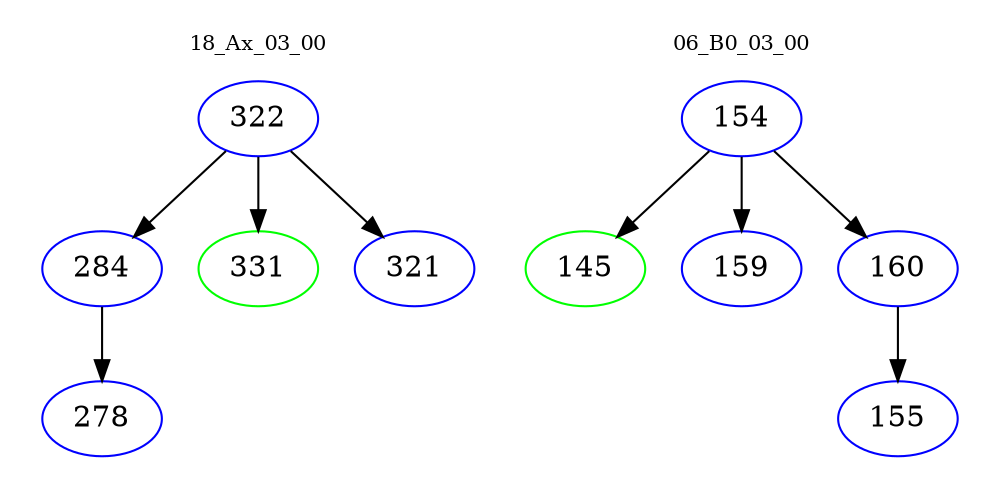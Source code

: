 digraph{
subgraph cluster_0 {
color = white
label = "18_Ax_03_00";
fontsize=10;
T0_322 [label="322", color="blue"]
T0_322 -> T0_284 [color="black"]
T0_284 [label="284", color="blue"]
T0_284 -> T0_278 [color="black"]
T0_278 [label="278", color="blue"]
T0_322 -> T0_331 [color="black"]
T0_331 [label="331", color="green"]
T0_322 -> T0_321 [color="black"]
T0_321 [label="321", color="blue"]
}
subgraph cluster_1 {
color = white
label = "06_B0_03_00";
fontsize=10;
T1_154 [label="154", color="blue"]
T1_154 -> T1_145 [color="black"]
T1_145 [label="145", color="green"]
T1_154 -> T1_159 [color="black"]
T1_159 [label="159", color="blue"]
T1_154 -> T1_160 [color="black"]
T1_160 [label="160", color="blue"]
T1_160 -> T1_155 [color="black"]
T1_155 [label="155", color="blue"]
}
}
